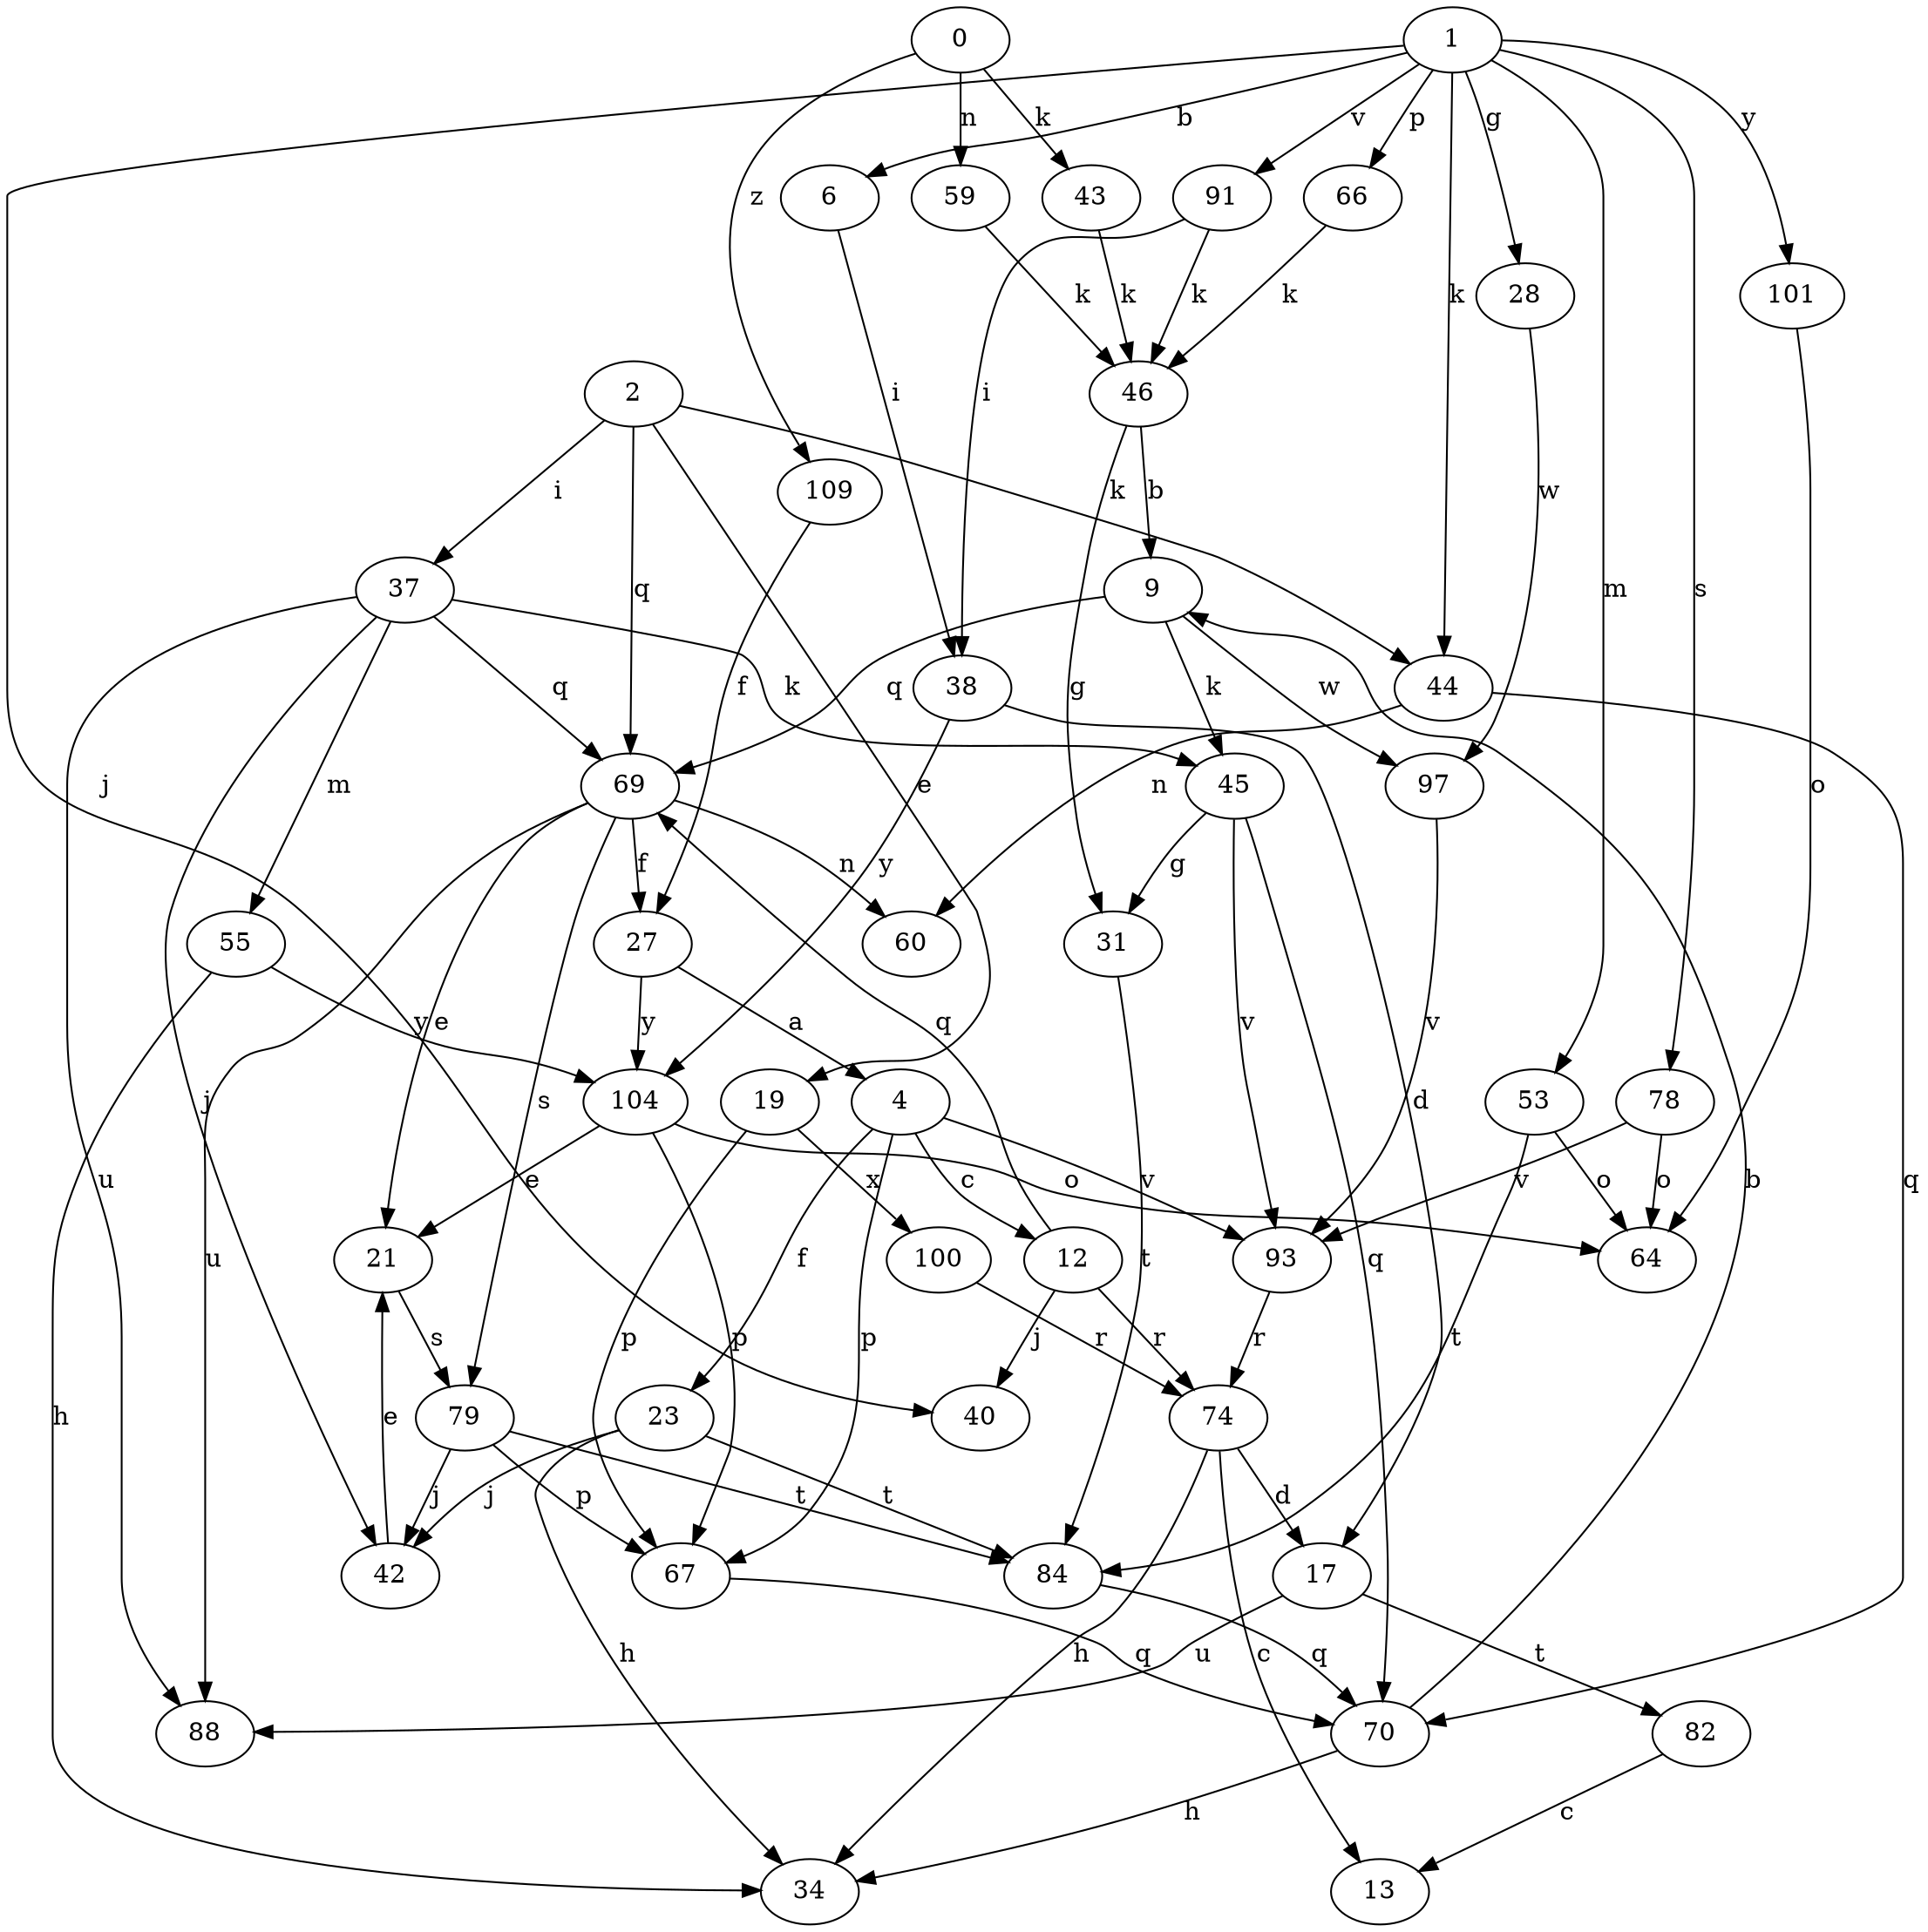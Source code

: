 strict digraph  {
0;
1;
2;
4;
6;
9;
12;
13;
17;
19;
21;
23;
27;
28;
31;
34;
37;
38;
40;
42;
43;
44;
45;
46;
53;
55;
59;
60;
64;
66;
67;
69;
70;
74;
78;
79;
82;
84;
88;
91;
93;
97;
100;
101;
104;
109;
0 -> 43  [label=k];
0 -> 59  [label=n];
0 -> 109  [label=z];
1 -> 6  [label=b];
1 -> 28  [label=g];
1 -> 40  [label=j];
1 -> 44  [label=k];
1 -> 53  [label=m];
1 -> 66  [label=p];
1 -> 78  [label=s];
1 -> 91  [label=v];
1 -> 101  [label=y];
2 -> 19  [label=e];
2 -> 37  [label=i];
2 -> 44  [label=k];
2 -> 69  [label=q];
4 -> 12  [label=c];
4 -> 23  [label=f];
4 -> 67  [label=p];
4 -> 93  [label=v];
6 -> 38  [label=i];
9 -> 45  [label=k];
9 -> 69  [label=q];
9 -> 97  [label=w];
12 -> 40  [label=j];
12 -> 69  [label=q];
12 -> 74  [label=r];
17 -> 82  [label=t];
17 -> 88  [label=u];
19 -> 67  [label=p];
19 -> 100  [label=x];
21 -> 79  [label=s];
23 -> 34  [label=h];
23 -> 42  [label=j];
23 -> 84  [label=t];
27 -> 4  [label=a];
27 -> 104  [label=y];
28 -> 97  [label=w];
31 -> 84  [label=t];
37 -> 42  [label=j];
37 -> 45  [label=k];
37 -> 55  [label=m];
37 -> 69  [label=q];
37 -> 88  [label=u];
38 -> 17  [label=d];
38 -> 104  [label=y];
42 -> 21  [label=e];
43 -> 46  [label=k];
44 -> 60  [label=n];
44 -> 70  [label=q];
45 -> 31  [label=g];
45 -> 70  [label=q];
45 -> 93  [label=v];
46 -> 9  [label=b];
46 -> 31  [label=g];
53 -> 64  [label=o];
53 -> 84  [label=t];
55 -> 34  [label=h];
55 -> 104  [label=y];
59 -> 46  [label=k];
66 -> 46  [label=k];
67 -> 70  [label=q];
69 -> 21  [label=e];
69 -> 27  [label=f];
69 -> 60  [label=n];
69 -> 79  [label=s];
69 -> 88  [label=u];
70 -> 9  [label=b];
70 -> 34  [label=h];
74 -> 13  [label=c];
74 -> 17  [label=d];
74 -> 34  [label=h];
78 -> 64  [label=o];
78 -> 93  [label=v];
79 -> 42  [label=j];
79 -> 67  [label=p];
79 -> 84  [label=t];
82 -> 13  [label=c];
84 -> 70  [label=q];
91 -> 38  [label=i];
91 -> 46  [label=k];
93 -> 74  [label=r];
97 -> 93  [label=v];
100 -> 74  [label=r];
101 -> 64  [label=o];
104 -> 21  [label=e];
104 -> 64  [label=o];
104 -> 67  [label=p];
109 -> 27  [label=f];
}
